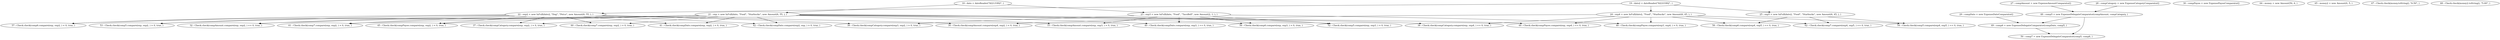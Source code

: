 digraph G {
"18 : date = dateReader(\"8/21/1992\", )"
"18 : date = dateReader(\"8/21/1992\", )" -> "23 : exp3 = new InFull(date, \"Food\", \"TacoBell\", new Amount(2, 1, ), )"
"18 : date = dateReader(\"8/21/1992\", )" -> "21 : exp = new InFull(date, \"Food\", \"Starbucks\", new Amount(6, 55, ), )"
"19 : date2 = dateReader(\"8/23/1992\", )"
"19 : date2 = dateReader(\"8/23/1992\", )" -> "22 : exp2 = new InFull(date2, \"Dog\", \"Petco\", new Amount(6, 55, ), )"
"19 : date2 = dateReader(\"8/23/1992\", )" -> "25 : exp5 = new InFull(date2, \"Food\", \"Starbucks\", new Amount(6, 45, ), )"
"19 : date2 = dateReader(\"8/23/1992\", )" -> "24 : exp4 = new InFull(date2, \"Food\", \"Starbucks\", new Amount(6, 45, ), )"
"21 : exp = new InFull(date, \"Food\", \"Starbucks\", new Amount(6, 55, ), )"
"21 : exp = new InFull(date, \"Food\", \"Starbucks\", new Amount(6, 55, ), )" -> "33 : Check.check(compAmount.compare(exp, exp3, ) > 0, true, )"
"21 : exp = new InFull(date, \"Food\", \"Starbucks\", new Amount(6, 55, ), )" -> "57 : Check.check(comp6.compare(exp, exp2, ) < 0, true, )"
"21 : exp = new InFull(date, \"Food\", \"Starbucks\", new Amount(6, 55, ), )" -> "53 : Check.check(comp5.compare(exp, exp2, ) > 0, true, )"
"21 : exp = new InFull(date, \"Food\", \"Starbucks\", new Amount(6, 55, ), )" -> "32 : Check.check(compAmount.compare(exp, exp2, ) == 0, true, )"
"21 : exp = new InFull(date, \"Food\", \"Starbucks\", new Amount(6, 55, ), )" -> "40 : Check.check(compDate.compare(exp, exp3, ) == 0, true, )"
"21 : exp = new InFull(date, \"Food\", \"Starbucks\", new Amount(6, 55, ), )" -> "61 : Check.check(comp7.compare(exp, exp2, ) > 0, true, )"
"21 : exp = new InFull(date, \"Food\", \"Starbucks\", new Amount(6, 55, ), )" -> "36 : Check.check(compCategory.compare(exp, exp4, ) == 0, true, )"
"21 : exp = new InFull(date, \"Food\", \"Starbucks\", new Amount(6, 55, ), )" -> "45 : Check.check(compPayee.compare(exp, exp2, ) > 0, true, )"
"21 : exp = new InFull(date, \"Food\", \"Starbucks\", new Amount(6, 55, ), )" -> "56 : Check.check(comp6.compare(exp, exp3, ) > 0, true, )"
"21 : exp = new InFull(date, \"Food\", \"Starbucks\", new Amount(6, 55, ), )" -> "37 : Check.check(compCategory.compare(exp, exp2, ) > 0, true, )"
"21 : exp = new InFull(date, \"Food\", \"Starbucks\", new Amount(6, 55, ), )" -> "44 : Check.check(compPayee.compare(exp, exp4, ) == 0, true, )"
"21 : exp = new InFull(date, \"Food\", \"Starbucks\", new Amount(6, 55, ), )" -> "52 : Check.check(comp5.compare(exp, exp3, ) > 0, true, )"
"21 : exp = new InFull(date, \"Food\", \"Starbucks\", new Amount(6, 55, ), )" -> "60 : Check.check(comp7.compare(exp, exp2, ) > 0, true, )"
"21 : exp = new InFull(date, \"Food\", \"Starbucks\", new Amount(6, 55, ), )" -> "41 : Check.check(compDate.compare(exp, exp2, ) < 0, true, )"
"21 : exp = new InFull(date, \"Food\", \"Starbucks\", new Amount(6, 55, ), )" -> "42 : Check.check(compDate.compare(exp2, exp, ) > 0, true, )"
"22 : exp2 = new InFull(date2, \"Dog\", \"Petco\", new Amount(6, 55, ), )"
"22 : exp2 = new InFull(date2, \"Dog\", \"Petco\", new Amount(6, 55, ), )" -> "45 : Check.check(compPayee.compare(exp, exp2, ) > 0, true, )"
"22 : exp2 = new InFull(date2, \"Dog\", \"Petco\", new Amount(6, 55, ), )" -> "37 : Check.check(compCategory.compare(exp, exp2, ) > 0, true, )"
"22 : exp2 = new InFull(date2, \"Dog\", \"Petco\", new Amount(6, 55, ), )" -> "57 : Check.check(comp6.compare(exp, exp2, ) < 0, true, )"
"22 : exp2 = new InFull(date2, \"Dog\", \"Petco\", new Amount(6, 55, ), )" -> "53 : Check.check(comp5.compare(exp, exp2, ) > 0, true, )"
"22 : exp2 = new InFull(date2, \"Dog\", \"Petco\", new Amount(6, 55, ), )" -> "32 : Check.check(compAmount.compare(exp, exp2, ) == 0, true, )"
"22 : exp2 = new InFull(date2, \"Dog\", \"Petco\", new Amount(6, 55, ), )" -> "61 : Check.check(comp7.compare(exp, exp2, ) > 0, true, )"
"22 : exp2 = new InFull(date2, \"Dog\", \"Petco\", new Amount(6, 55, ), )" -> "60 : Check.check(comp7.compare(exp, exp2, ) > 0, true, )"
"22 : exp2 = new InFull(date2, \"Dog\", \"Petco\", new Amount(6, 55, ), )" -> "38 : Check.check(compCategory.compare(exp3, exp2, ) > 0, true, )"
"22 : exp2 = new InFull(date2, \"Dog\", \"Petco\", new Amount(6, 55, ), )" -> "41 : Check.check(compDate.compare(exp, exp2, ) < 0, true, )"
"22 : exp2 = new InFull(date2, \"Dog\", \"Petco\", new Amount(6, 55, ), )" -> "34 : Check.check(compAmount.compare(exp4, exp2, ) < 0, true, )"
"22 : exp2 = new InFull(date2, \"Dog\", \"Petco\", new Amount(6, 55, ), )" -> "42 : Check.check(compDate.compare(exp2, exp, ) > 0, true, )"
"23 : exp3 = new InFull(date, \"Food\", \"TacoBell\", new Amount(2, 1, ), )"
"23 : exp3 = new InFull(date, \"Food\", \"TacoBell\", new Amount(2, 1, ), )" -> "56 : Check.check(comp6.compare(exp, exp3, ) > 0, true, )"
"23 : exp3 = new InFull(date, \"Food\", \"TacoBell\", new Amount(2, 1, ), )" -> "33 : Check.check(compAmount.compare(exp, exp3, ) > 0, true, )"
"23 : exp3 = new InFull(date, \"Food\", \"TacoBell\", new Amount(2, 1, ), )" -> "52 : Check.check(comp5.compare(exp, exp3, ) > 0, true, )"
"23 : exp3 = new InFull(date, \"Food\", \"TacoBell\", new Amount(2, 1, ), )" -> "46 : Check.check(compPayee.compare(exp3, exp4, ) > 0, true, )"
"23 : exp3 = new InFull(date, \"Food\", \"TacoBell\", new Amount(2, 1, ), )" -> "40 : Check.check(compDate.compare(exp, exp3, ) == 0, true, )"
"23 : exp3 = new InFull(date, \"Food\", \"TacoBell\", new Amount(2, 1, ), )" -> "38 : Check.check(compCategory.compare(exp3, exp2, ) > 0, true, )"
"24 : exp4 = new InFull(date2, \"Food\", \"Starbucks\", new Amount(6, 45, ), )"
"24 : exp4 = new InFull(date2, \"Food\", \"Starbucks\", new Amount(6, 45, ), )" -> "36 : Check.check(compCategory.compare(exp, exp4, ) == 0, true, )"
"24 : exp4 = new InFull(date2, \"Food\", \"Starbucks\", new Amount(6, 45, ), )" -> "58 : Check.check(comp6.compare(exp4, exp5, ) == 0, true, )"
"24 : exp4 = new InFull(date2, \"Food\", \"Starbucks\", new Amount(6, 45, ), )" -> "62 : Check.check(comp7.compare(exp4, exp5, ) == 0, true, )"
"24 : exp4 = new InFull(date2, \"Food\", \"Starbucks\", new Amount(6, 45, ), )" -> "44 : Check.check(compPayee.compare(exp, exp4, ) == 0, true, )"
"24 : exp4 = new InFull(date2, \"Food\", \"Starbucks\", new Amount(6, 45, ), )" -> "54 : Check.check(comp5.compare(exp4, exp5, ) == 0, true, )"
"24 : exp4 = new InFull(date2, \"Food\", \"Starbucks\", new Amount(6, 45, ), )" -> "46 : Check.check(compPayee.compare(exp3, exp4, ) > 0, true, )"
"24 : exp4 = new InFull(date2, \"Food\", \"Starbucks\", new Amount(6, 45, ), )" -> "34 : Check.check(compAmount.compare(exp4, exp2, ) < 0, true, )"
"25 : exp5 = new InFull(date2, \"Food\", \"Starbucks\", new Amount(6, 45, ), )"
"25 : exp5 = new InFull(date2, \"Food\", \"Starbucks\", new Amount(6, 45, ), )" -> "58 : Check.check(comp6.compare(exp4, exp5, ) == 0, true, )"
"25 : exp5 = new InFull(date2, \"Food\", \"Starbucks\", new Amount(6, 45, ), )" -> "62 : Check.check(comp7.compare(exp4, exp5, ) == 0, true, )"
"25 : exp5 = new InFull(date2, \"Food\", \"Starbucks\", new Amount(6, 45, ), )" -> "54 : Check.check(comp5.compare(exp4, exp5, ) == 0, true, )"
"27 : compAmount = new ExpenseAmountComparator()"
"27 : compAmount = new ExpenseAmountComparator()" -> "48 : comp5 = new ExpenseDelegateComparator(compAmount, compCategory, )"
"28 : compCategory = new ExpenseCategoryComparator()"
"28 : compCategory = new ExpenseCategoryComparator()" -> "48 : comp5 = new ExpenseDelegateComparator(compAmount, compCategory, )"
"29 : compDate = new ExpenseDateComparator()"
"29 : compDate = new ExpenseDateComparator()" -> "49 : comp6 = new ExpenseDelegateComparator(compDate, comp5, )"
"30 : compPayee = new ExpensePayeeComparator()"
"32 : Check.check(compAmount.compare(exp, exp2, ) == 0, true, )"
"33 : Check.check(compAmount.compare(exp, exp3, ) > 0, true, )"
"34 : Check.check(compAmount.compare(exp4, exp2, ) < 0, true, )"
"36 : Check.check(compCategory.compare(exp, exp4, ) == 0, true, )"
"37 : Check.check(compCategory.compare(exp, exp2, ) > 0, true, )"
"38 : Check.check(compCategory.compare(exp3, exp2, ) > 0, true, )"
"40 : Check.check(compDate.compare(exp, exp3, ) == 0, true, )"
"41 : Check.check(compDate.compare(exp, exp2, ) < 0, true, )"
"42 : Check.check(compDate.compare(exp2, exp, ) > 0, true, )"
"44 : Check.check(compPayee.compare(exp, exp4, ) == 0, true, )"
"45 : Check.check(compPayee.compare(exp, exp2, ) > 0, true, )"
"46 : Check.check(compPayee.compare(exp3, exp4, ) > 0, true, )"
"48 : comp5 = new ExpenseDelegateComparator(compAmount, compCategory, )"
"48 : comp5 = new ExpenseDelegateComparator(compAmount, compCategory, )" -> "49 : comp6 = new ExpenseDelegateComparator(compDate, comp5, )"
"48 : comp5 = new ExpenseDelegateComparator(compAmount, compCategory, )" -> "50 : comp7 = new ExpenseDelegateComparator(comp5, comp6, )"
"49 : comp6 = new ExpenseDelegateComparator(compDate, comp5, )"
"49 : comp6 = new ExpenseDelegateComparator(compDate, comp5, )" -> "50 : comp7 = new ExpenseDelegateComparator(comp5, comp6, )"
"50 : comp7 = new ExpenseDelegateComparator(comp5, comp6, )"
"52 : Check.check(comp5.compare(exp, exp3, ) > 0, true, )"
"53 : Check.check(comp5.compare(exp, exp2, ) > 0, true, )"
"54 : Check.check(comp5.compare(exp4, exp5, ) == 0, true, )"
"56 : Check.check(comp6.compare(exp, exp3, ) > 0, true, )"
"57 : Check.check(comp6.compare(exp, exp2, ) < 0, true, )"
"58 : Check.check(comp6.compare(exp4, exp5, ) == 0, true, )"
"60 : Check.check(comp7.compare(exp, exp2, ) > 0, true, )"
"61 : Check.check(comp7.compare(exp, exp2, ) > 0, true, )"
"62 : Check.check(comp7.compare(exp4, exp5, ) == 0, true, )"
"64 : money = new Amount(50, 6, )"
"65 : money2 = new Amount(0, 5, )"
"67 : Check.check(money.toString(), \"6.50\", )"
"68 : Check.check(money2.toString(), \"5.00\", )"
}